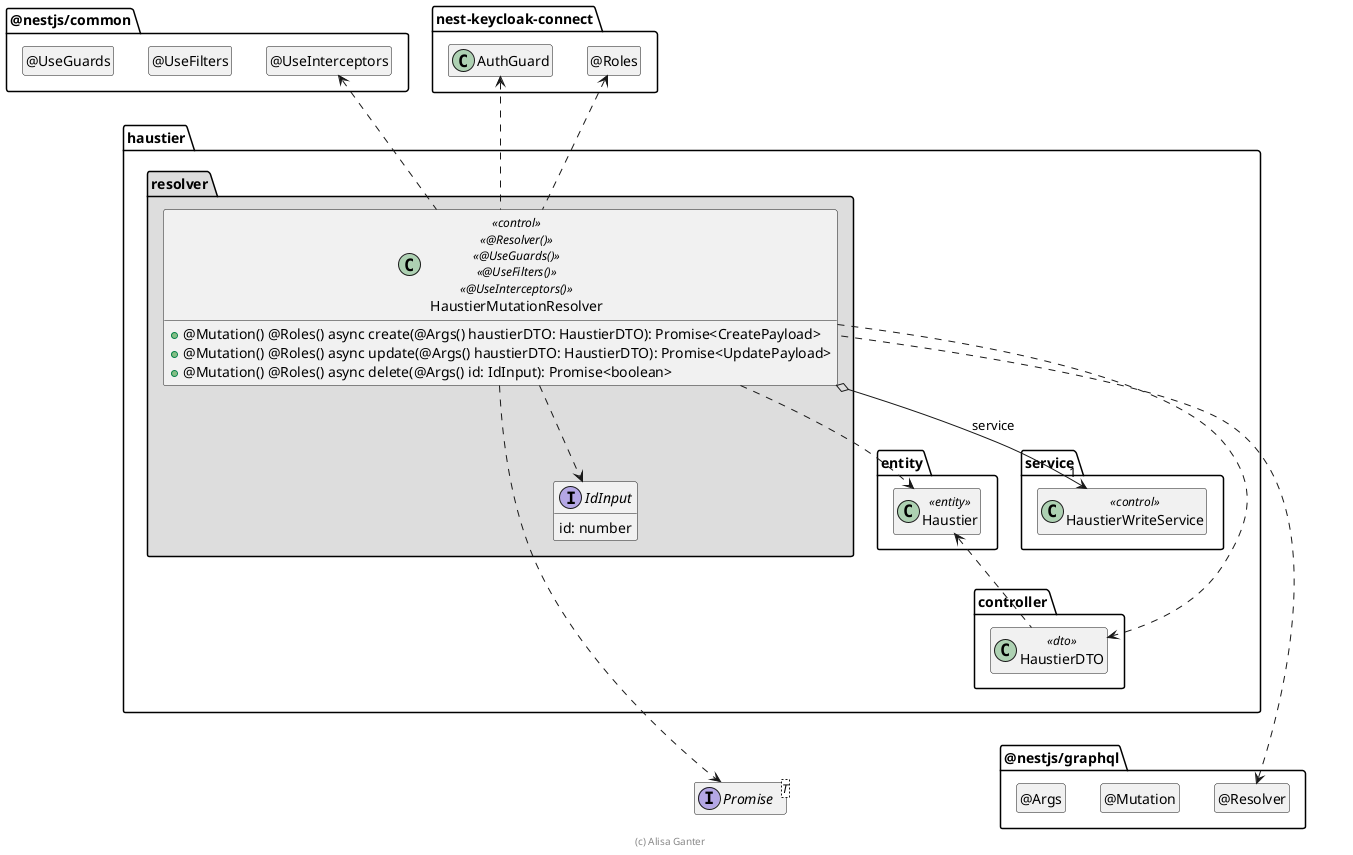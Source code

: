 @startuml Controller-Klasse

interface Promise<T>

package @nestjs/graphql {
  class "@Resolver" as Resolver
  hide Resolver circle

  class "@Mutation" as Mutation
  hide Mutation circle

  class "@Args" as Args
  hide Args circle
}

package @nestjs/common {
  class "@UseInterceptors" as UseInterceptors
  hide UseInterceptors circle

  class "@UseFilters" as UseFilters
  hide UseFilters circle

  class "@UseGuards" as UseGuards
  hide UseGuards circle
}

package nest-keycloak-connect {
  class AuthGuard

  class "@Roles" as Roles
  hide Roles circle
}

package haustier {
  package entity {
    class Haustier <<entity>>
  }

  package service #FFFFFF {
    class HaustierWriteService << control >>
  }

  package controller #FFFFFF {
    class HaustierDTO <<dto>>
  }

  package resolver #DDDDDD{
    interface IdInput {
      id: number
    }

    class HaustierMutationResolver  << control >> << @Resolver() >> << @UseGuards() >> << @UseFilters() >> << @UseInterceptors() >> {
      + @Mutation() @Roles() async create(@Args() haustierDTO: HaustierDTO): Promise<CreatePayload>
      + @Mutation() @Roles() async update(@Args() haustierDTO: HaustierDTO): Promise<UpdatePayload>
      + @Mutation() @Roles() async delete(@Args() id: IdInput): Promise<boolean>
    }
  }
  
  HaustierMutationResolver o-down-> "1" HaustierWriteService : service

  HaustierMutationResolver ..> Haustier
  HaustierMutationResolver ..> HaustierDTO
  HaustierMutationResolver ..> IdInput
  HaustierDTO .up.> Haustier
  HaustierMutationResolver ..> Promise
  HaustierMutationResolver .up.> Resolver
  HaustierMutationResolver .up.> UseInterceptors

  HaustierMutationResolver .up.> AuthGuard
  HaustierMutationResolver .up.> Roles

  HaustierDTO .[hidden].> Promise
  HaustierDTO .[hidden].> Resolver
}

hide empty members

footer (c) Alisa Ganter

@enduml
